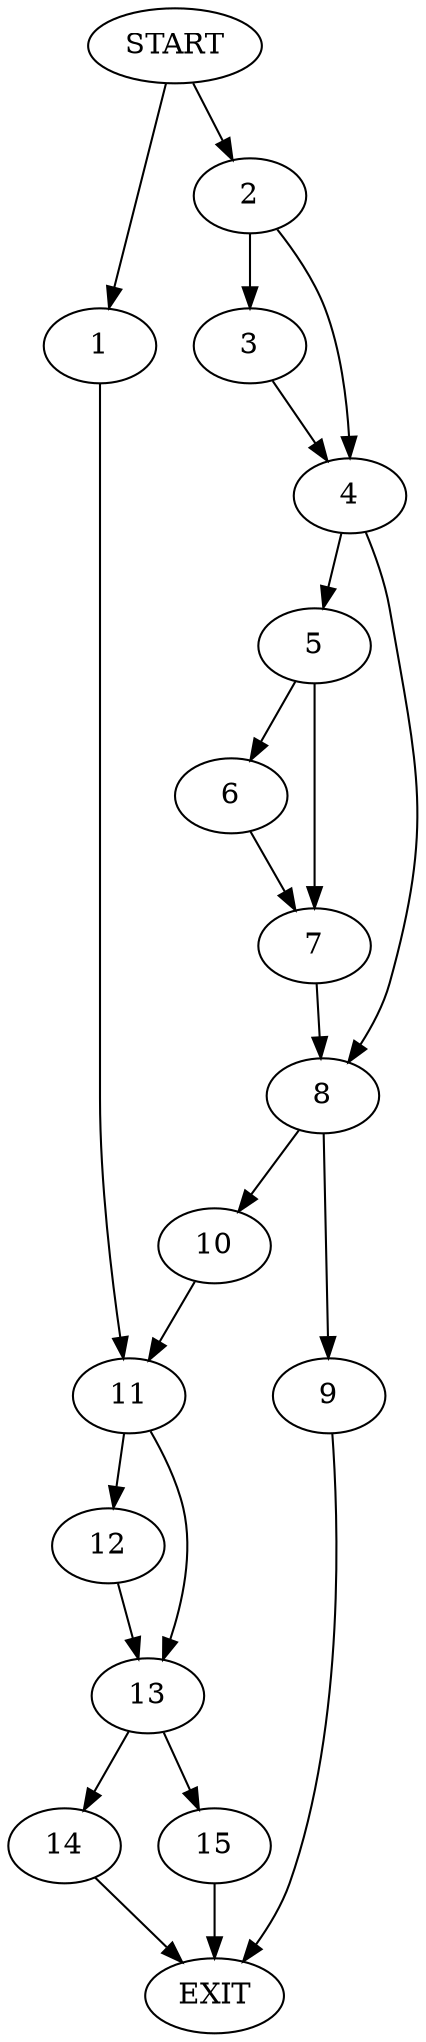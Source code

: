 digraph { 
0 [label="START"];
1;
2;
3;
4;
5;
6;
7;
8;
9;
10;
11;
12;
13;
14;
15;
16[label="EXIT"];
0 -> 1;
0 -> 2;
1 -> 11;
2 -> 3;
2 -> 4;
3 -> 4;
4 -> 5;
4 -> 8;
5 -> 6;
5 -> 7;
6 -> 7;
7 -> 8;
8 -> 9;
8 -> 10;
9 -> 16;
10 -> 11;
11 -> 12;
11 -> 13;
12 -> 13;
13 -> 14;
13 -> 15;
14 -> 16;
15 -> 16;
}